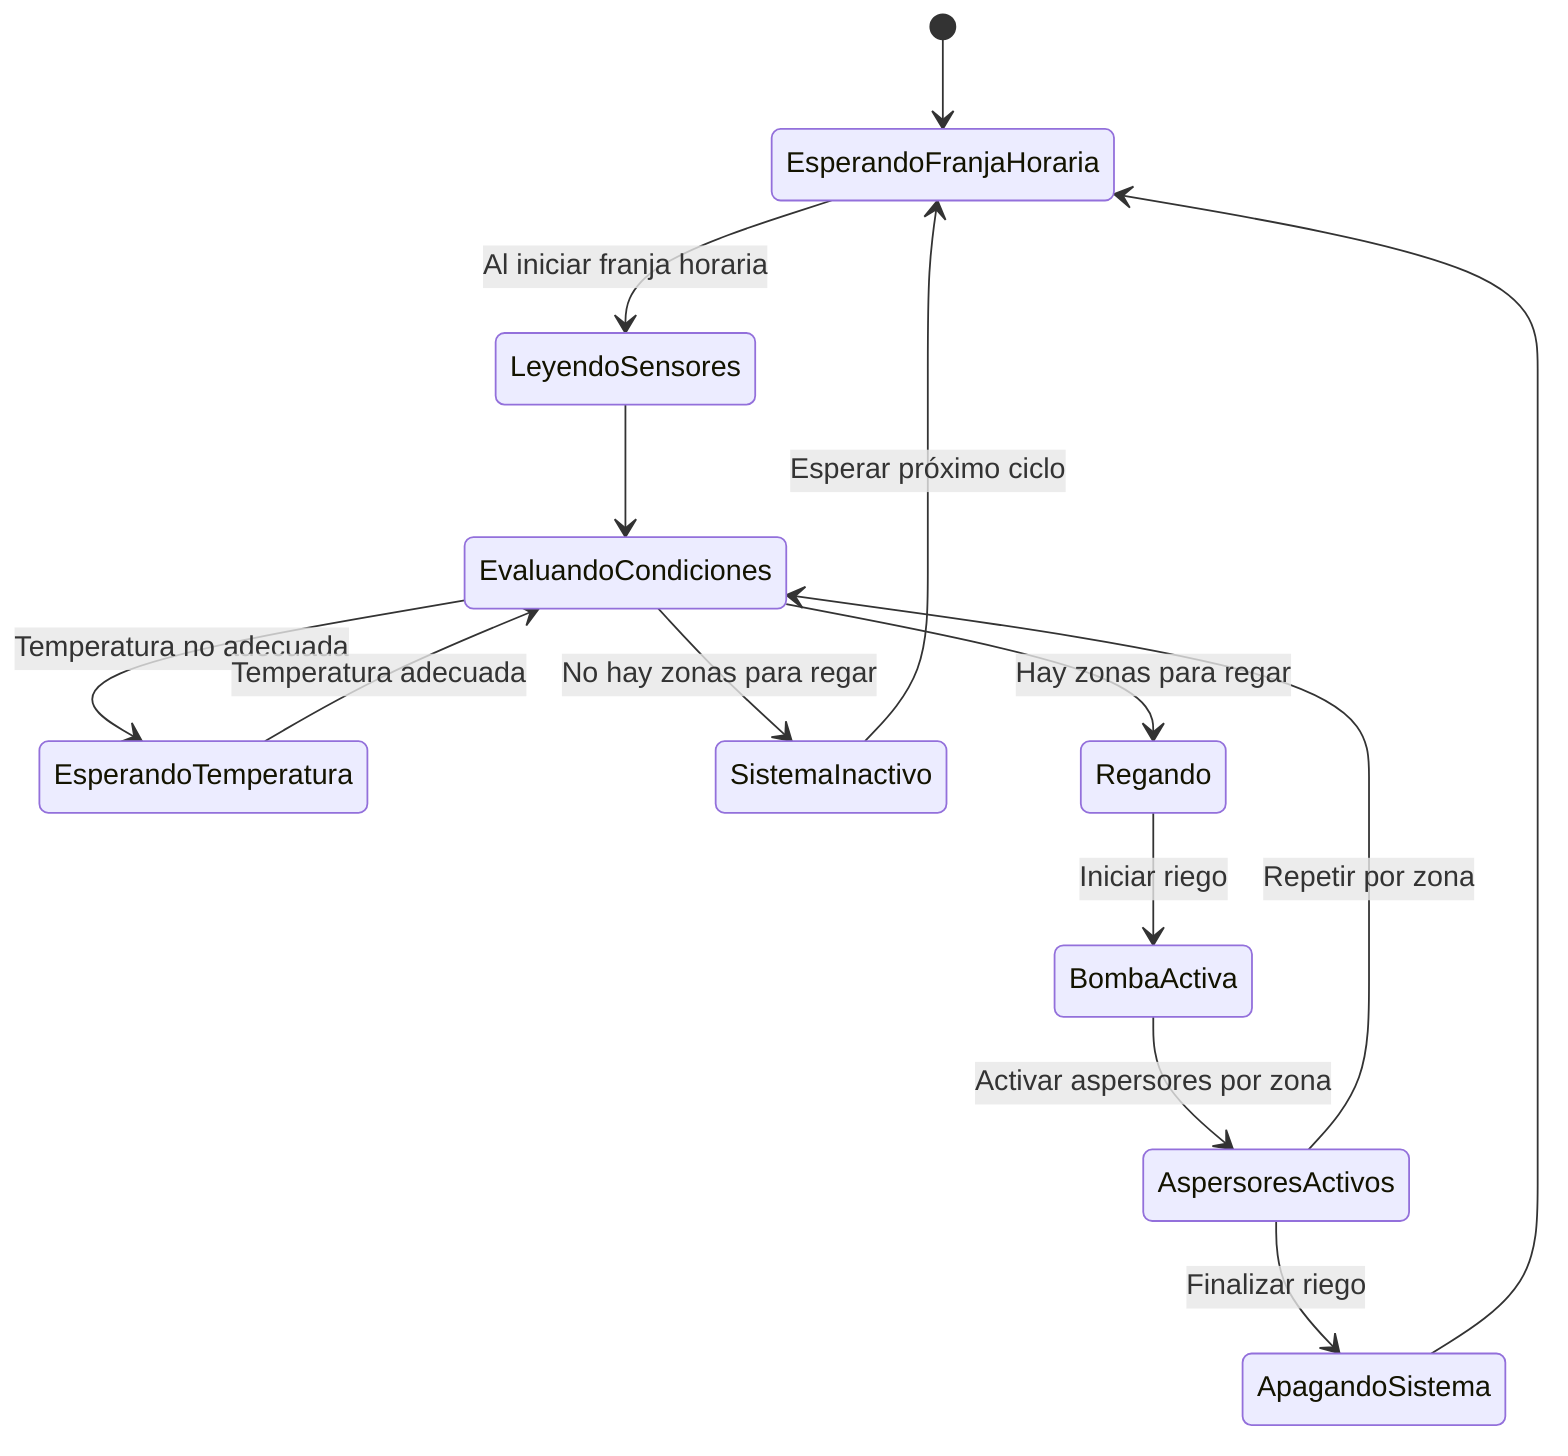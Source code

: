 stateDiagram-v2
    [*] --> EsperandoFranjaHoraria

    EsperandoFranjaHoraria --> LeyendoSensores : Al iniciar franja horaria

    LeyendoSensores --> EvaluandoCondiciones

    EvaluandoCondiciones --> EsperandoTemperatura : Temperatura no adecuada
    EsperandoTemperatura --> EvaluandoCondiciones : Temperatura adecuada

    EvaluandoCondiciones --> SistemaInactivo : No hay zonas para regar
    SistemaInactivo --> EsperandoFranjaHoraria : Esperar próximo ciclo

    EvaluandoCondiciones --> Regando : Hay zonas para regar
    Regando --> BombaActiva : Iniciar riego
    BombaActiva --> AspersoresActivos : Activar aspersores por zona
    AspersoresActivos --> EvaluandoCondiciones : Repetir por zona
    AspersoresActivos --> ApagandoSistema : Finalizar riego

    ApagandoSistema --> EsperandoFranjaHoraria